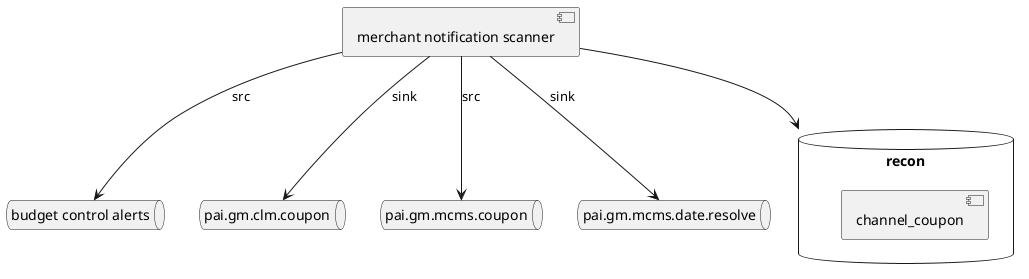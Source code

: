 @startuml

database "recon" {
  [channel_coupon] as meta
}

queue "budget control alerts" as bca
queue "pai.gm.clm.coupon" as clm
queue "pai.gm.clm.coupon" as clm
queue "pai.gm.mcms.coupon" as mcms
queue "pai.gm.mcms.date.resolve" as sn

[merchant notification scanner] as mns
mns --> mcms : src
mns --> bca :src
mns --> clm :sink
mns --> sn : sink
mns --> recon
@enduml

@startuml
database "notification" {
  [channel_coupon] as coupon
  [customer_coupon] as uc
  [user_status] as status
  [merchant_status] as ms
}

queue "budget control alerts" as bca
queue "MCMS - coupon state change" as cs
queue "Coupon wallet - user action" as ua
queue "customer sink" as sink
queue "merchant sink" as merchant_sink
[coupon state capture] as csc
csc --> coupon
csc --> cs
[user coupon action capture] as ucac
ucac --> uc
ucac --> ua
[user notification scanner] as ns
ns --> coupon
ns --> uc 
ns --> sink
ns --> status

[merchant notification scanner] as mns
mns --> ms
mns --> coupon
mns --> merchant_sink
mns --> bca

@enduml


@startuml
database redis {
[128 zsets to store events] as data
}

[dispatcher] as p
[consumer] as c

[upstream pods] as upstream

[optional demultiplexer] as demul
queue "effectve topic per event" as etpe

queue "multiplexed segment match topic" as uet
queue "multiplexed effective event" as eet
queue "dispatcher dlq" as dd
queue "consumer dlq" as cd

uet <-- p
p --> dd
p --> eet
p --> data
upstream --> uet
eet <-- demul
demul --> etpe

c --> data
c -->cd
c --> eet
@enduml


